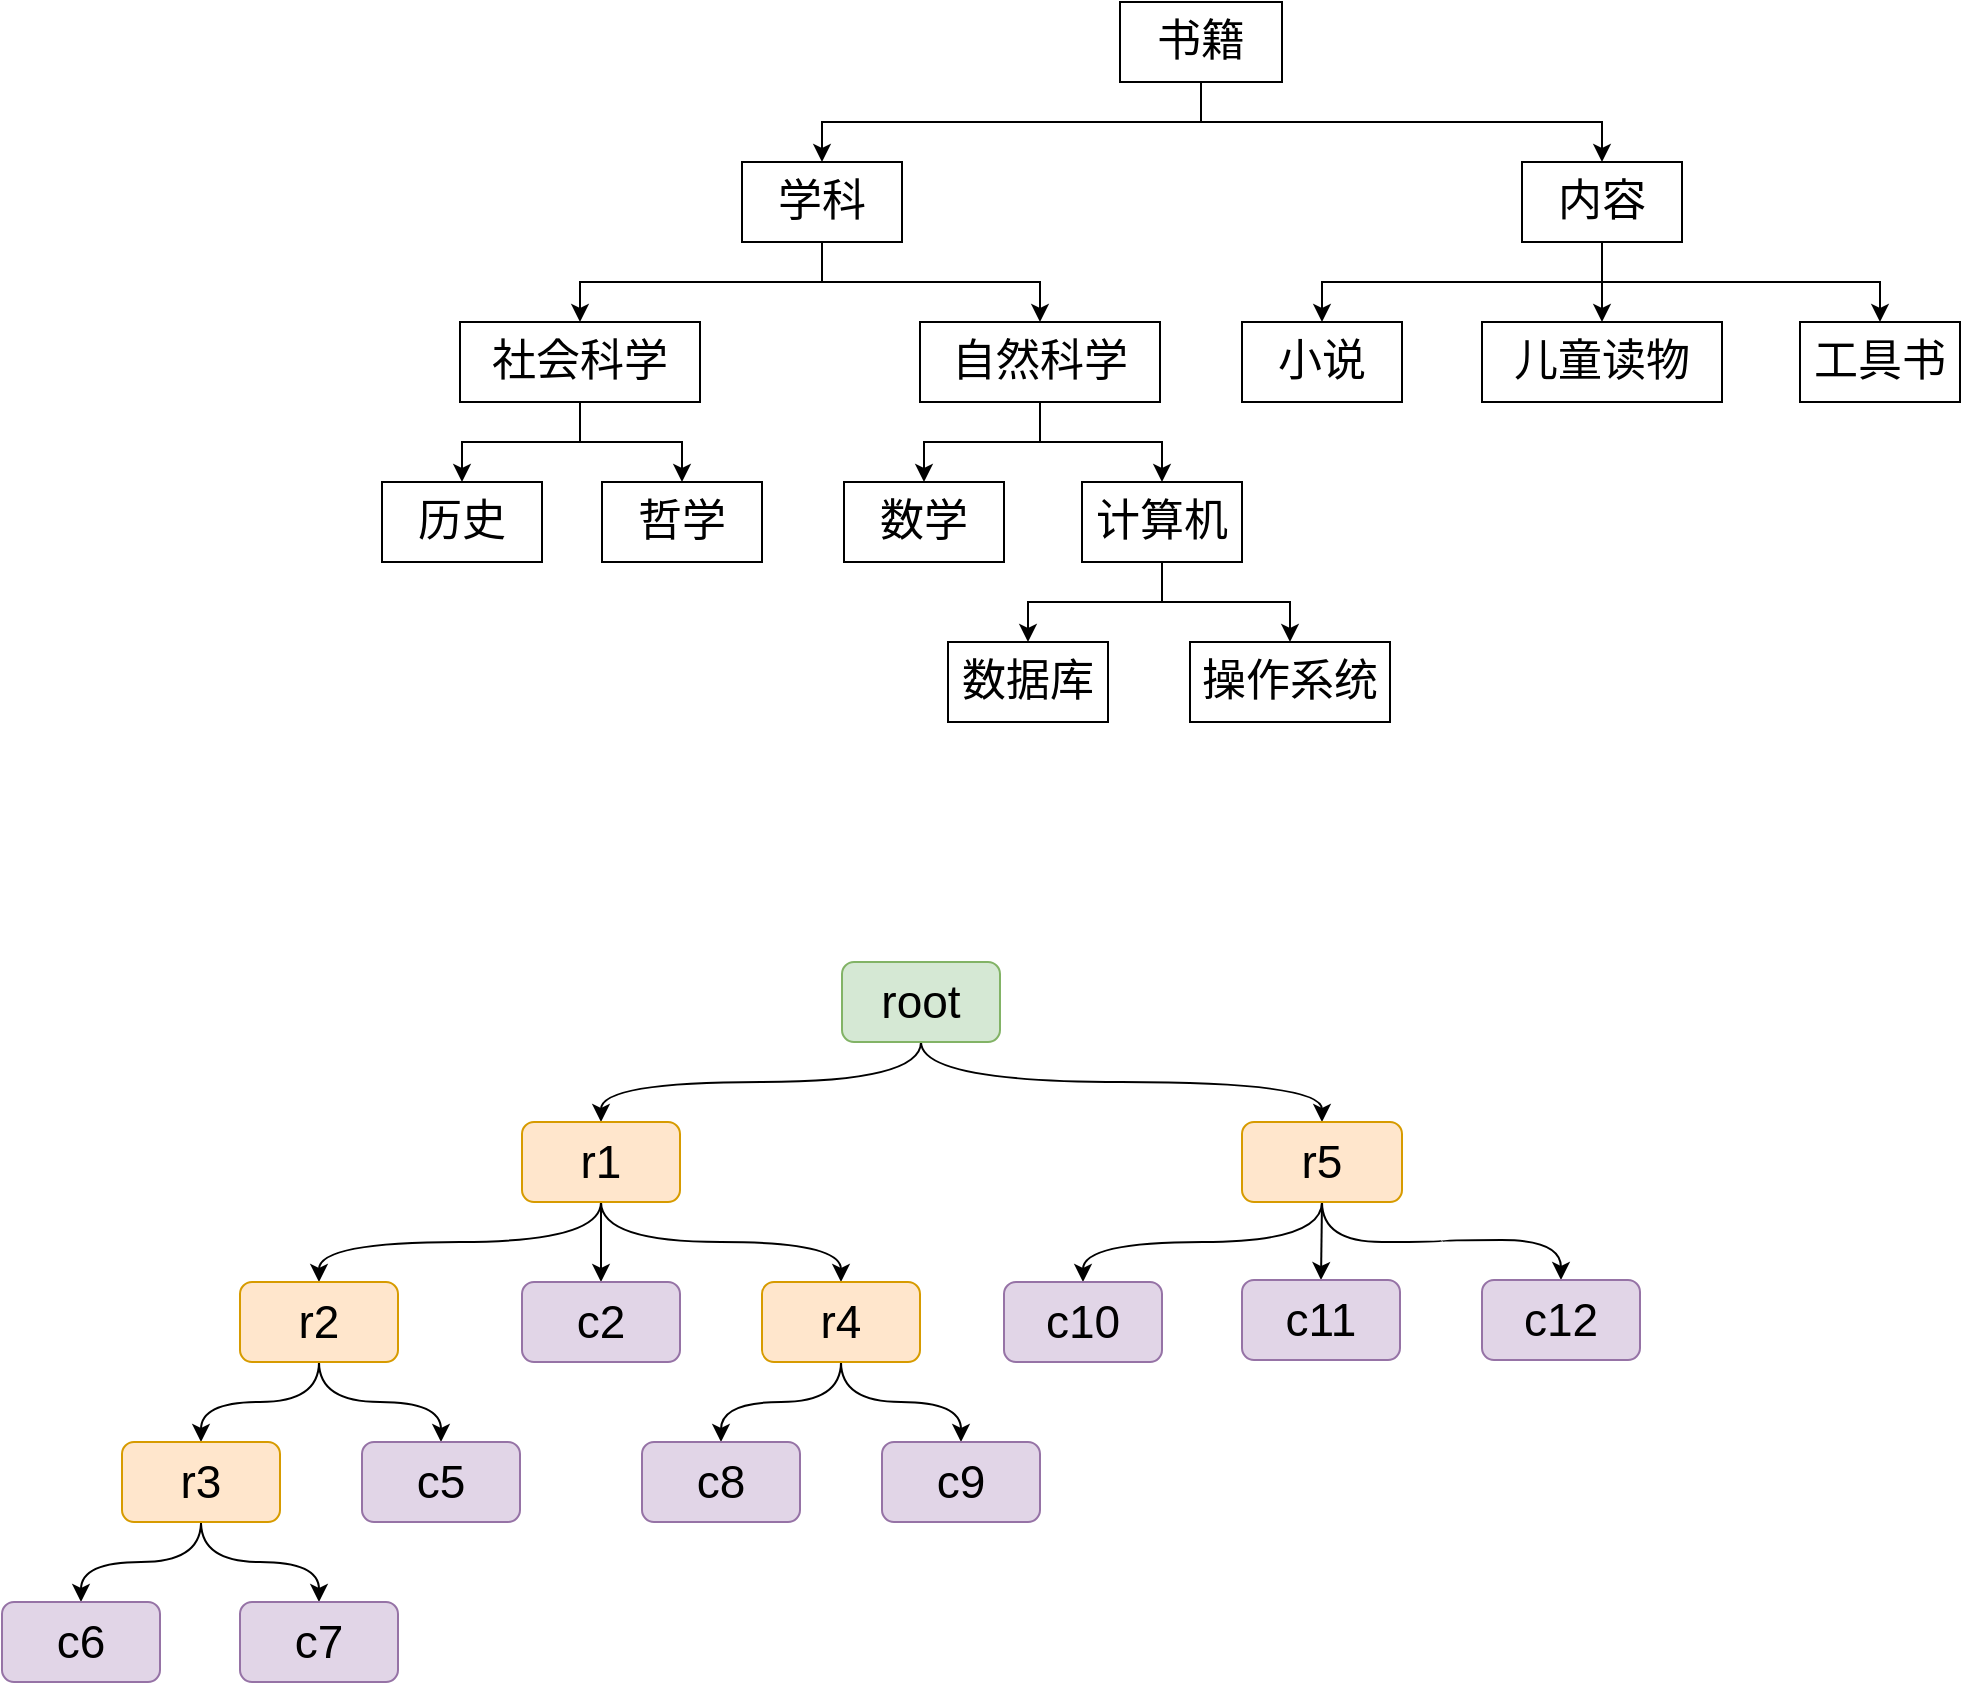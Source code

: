 <mxfile version="21.6.3" type="github">
  <diagram id="BtNMZVJrqAH4WvcJaVjf" name="第 1 页">
    <mxGraphModel dx="2394" dy="1566" grid="1" gridSize="10" guides="1" tooltips="1" connect="1" arrows="1" fold="1" page="0" pageScale="1" pageWidth="827" pageHeight="1169" math="0" shadow="0">
      <root>
        <mxCell id="0" />
        <mxCell id="1" parent="0" />
        <mxCell id="OCiZZpeiu9cfwGxBRhQB-9" style="edgeStyle=orthogonalEdgeStyle;rounded=0;orthogonalLoop=1;jettySize=auto;html=1;exitX=0.5;exitY=1;exitDx=0;exitDy=0;entryX=0.5;entryY=0;entryDx=0;entryDy=0;" parent="1" source="OCiZZpeiu9cfwGxBRhQB-1" target="OCiZZpeiu9cfwGxBRhQB-2" edge="1">
          <mxGeometry relative="1" as="geometry" />
        </mxCell>
        <mxCell id="OCiZZpeiu9cfwGxBRhQB-10" style="edgeStyle=orthogonalEdgeStyle;rounded=0;orthogonalLoop=1;jettySize=auto;html=1;exitX=0.5;exitY=1;exitDx=0;exitDy=0;" parent="1" source="OCiZZpeiu9cfwGxBRhQB-1" target="OCiZZpeiu9cfwGxBRhQB-5" edge="1">
          <mxGeometry relative="1" as="geometry" />
        </mxCell>
        <mxCell id="OCiZZpeiu9cfwGxBRhQB-1" value="&lt;font style=&quot;font-size: 22px;&quot;&gt;书籍&lt;/font&gt;" style="rounded=0;whiteSpace=wrap;html=1;" parent="1" vertex="1">
          <mxGeometry x="-301" y="-800" width="81" height="40" as="geometry" />
        </mxCell>
        <mxCell id="OCiZZpeiu9cfwGxBRhQB-11" style="edgeStyle=orthogonalEdgeStyle;rounded=0;orthogonalLoop=1;jettySize=auto;html=1;exitX=0.5;exitY=1;exitDx=0;exitDy=0;entryX=0.5;entryY=0;entryDx=0;entryDy=0;" parent="1" source="OCiZZpeiu9cfwGxBRhQB-2" target="OCiZZpeiu9cfwGxBRhQB-3" edge="1">
          <mxGeometry relative="1" as="geometry" />
        </mxCell>
        <mxCell id="OCiZZpeiu9cfwGxBRhQB-12" style="edgeStyle=orthogonalEdgeStyle;rounded=0;orthogonalLoop=1;jettySize=auto;html=1;exitX=0.5;exitY=1;exitDx=0;exitDy=0;entryX=0.5;entryY=0;entryDx=0;entryDy=0;" parent="1" source="OCiZZpeiu9cfwGxBRhQB-2" target="OCiZZpeiu9cfwGxBRhQB-4" edge="1">
          <mxGeometry relative="1" as="geometry" />
        </mxCell>
        <mxCell id="OCiZZpeiu9cfwGxBRhQB-2" value="&lt;font style=&quot;font-size: 22px;&quot;&gt;学科&lt;/font&gt;" style="rounded=0;whiteSpace=wrap;html=1;" parent="1" vertex="1">
          <mxGeometry x="-490" y="-720" width="80" height="40" as="geometry" />
        </mxCell>
        <mxCell id="OCiZZpeiu9cfwGxBRhQB-18" style="edgeStyle=orthogonalEdgeStyle;rounded=0;orthogonalLoop=1;jettySize=auto;html=1;exitX=0.5;exitY=1;exitDx=0;exitDy=0;entryX=0.5;entryY=0;entryDx=0;entryDy=0;" parent="1" source="OCiZZpeiu9cfwGxBRhQB-3" target="OCiZZpeiu9cfwGxBRhQB-16" edge="1">
          <mxGeometry relative="1" as="geometry" />
        </mxCell>
        <mxCell id="OCiZZpeiu9cfwGxBRhQB-19" style="edgeStyle=orthogonalEdgeStyle;rounded=0;orthogonalLoop=1;jettySize=auto;html=1;exitX=0.5;exitY=1;exitDx=0;exitDy=0;entryX=0.5;entryY=0;entryDx=0;entryDy=0;" parent="1" source="OCiZZpeiu9cfwGxBRhQB-3" target="OCiZZpeiu9cfwGxBRhQB-17" edge="1">
          <mxGeometry relative="1" as="geometry" />
        </mxCell>
        <mxCell id="OCiZZpeiu9cfwGxBRhQB-3" value="&lt;font style=&quot;font-size: 22px;&quot;&gt;社会科学&lt;/font&gt;" style="rounded=0;whiteSpace=wrap;html=1;" parent="1" vertex="1">
          <mxGeometry x="-631" y="-640" width="120" height="40" as="geometry" />
        </mxCell>
        <mxCell id="OCiZZpeiu9cfwGxBRhQB-22" style="edgeStyle=orthogonalEdgeStyle;rounded=0;orthogonalLoop=1;jettySize=auto;html=1;exitX=0.5;exitY=1;exitDx=0;exitDy=0;entryX=0.5;entryY=0;entryDx=0;entryDy=0;" parent="1" source="OCiZZpeiu9cfwGxBRhQB-4" target="OCiZZpeiu9cfwGxBRhQB-20" edge="1">
          <mxGeometry relative="1" as="geometry" />
        </mxCell>
        <mxCell id="OCiZZpeiu9cfwGxBRhQB-23" style="edgeStyle=orthogonalEdgeStyle;rounded=0;orthogonalLoop=1;jettySize=auto;html=1;exitX=0.5;exitY=1;exitDx=0;exitDy=0;entryX=0.5;entryY=0;entryDx=0;entryDy=0;" parent="1" source="OCiZZpeiu9cfwGxBRhQB-4" target="OCiZZpeiu9cfwGxBRhQB-21" edge="1">
          <mxGeometry relative="1" as="geometry" />
        </mxCell>
        <mxCell id="OCiZZpeiu9cfwGxBRhQB-4" value="&lt;font style=&quot;font-size: 22px;&quot;&gt;自然科学&lt;/font&gt;" style="rounded=0;whiteSpace=wrap;html=1;" parent="1" vertex="1">
          <mxGeometry x="-401" y="-640" width="120" height="40" as="geometry" />
        </mxCell>
        <mxCell id="OCiZZpeiu9cfwGxBRhQB-13" style="edgeStyle=orthogonalEdgeStyle;rounded=0;orthogonalLoop=1;jettySize=auto;html=1;exitX=0.5;exitY=1;exitDx=0;exitDy=0;entryX=0.5;entryY=0;entryDx=0;entryDy=0;" parent="1" source="OCiZZpeiu9cfwGxBRhQB-5" target="OCiZZpeiu9cfwGxBRhQB-6" edge="1">
          <mxGeometry relative="1" as="geometry" />
        </mxCell>
        <mxCell id="OCiZZpeiu9cfwGxBRhQB-14" style="edgeStyle=orthogonalEdgeStyle;rounded=0;orthogonalLoop=1;jettySize=auto;html=1;exitX=0.5;exitY=1;exitDx=0;exitDy=0;" parent="1" source="OCiZZpeiu9cfwGxBRhQB-5" target="OCiZZpeiu9cfwGxBRhQB-7" edge="1">
          <mxGeometry relative="1" as="geometry" />
        </mxCell>
        <mxCell id="OCiZZpeiu9cfwGxBRhQB-15" style="edgeStyle=orthogonalEdgeStyle;rounded=0;orthogonalLoop=1;jettySize=auto;html=1;exitX=0.5;exitY=1;exitDx=0;exitDy=0;" parent="1" source="OCiZZpeiu9cfwGxBRhQB-5" target="OCiZZpeiu9cfwGxBRhQB-8" edge="1">
          <mxGeometry relative="1" as="geometry" />
        </mxCell>
        <mxCell id="OCiZZpeiu9cfwGxBRhQB-5" value="&lt;font style=&quot;font-size: 22px;&quot;&gt;内容&lt;/font&gt;" style="rounded=0;whiteSpace=wrap;html=1;" parent="1" vertex="1">
          <mxGeometry x="-100" y="-720" width="80" height="40" as="geometry" />
        </mxCell>
        <mxCell id="OCiZZpeiu9cfwGxBRhQB-6" value="&lt;font style=&quot;font-size: 22px;&quot;&gt;小说&lt;/font&gt;" style="rounded=0;whiteSpace=wrap;html=1;" parent="1" vertex="1">
          <mxGeometry x="-240" y="-640" width="80" height="40" as="geometry" />
        </mxCell>
        <mxCell id="OCiZZpeiu9cfwGxBRhQB-7" value="&lt;font style=&quot;font-size: 22px;&quot;&gt;儿童读物&lt;/font&gt;" style="rounded=0;whiteSpace=wrap;html=1;" parent="1" vertex="1">
          <mxGeometry x="-120" y="-640" width="120" height="40" as="geometry" />
        </mxCell>
        <mxCell id="OCiZZpeiu9cfwGxBRhQB-8" value="&lt;font style=&quot;font-size: 22px;&quot;&gt;工具书&lt;/font&gt;" style="rounded=0;whiteSpace=wrap;html=1;" parent="1" vertex="1">
          <mxGeometry x="39" y="-640" width="80" height="40" as="geometry" />
        </mxCell>
        <mxCell id="OCiZZpeiu9cfwGxBRhQB-16" value="&lt;font style=&quot;font-size: 22px;&quot;&gt;历史&lt;/font&gt;" style="rounded=0;whiteSpace=wrap;html=1;" parent="1" vertex="1">
          <mxGeometry x="-670" y="-560" width="80" height="40" as="geometry" />
        </mxCell>
        <mxCell id="OCiZZpeiu9cfwGxBRhQB-17" value="&lt;span style=&quot;font-size: 22px;&quot;&gt;哲学&lt;/span&gt;" style="rounded=0;whiteSpace=wrap;html=1;" parent="1" vertex="1">
          <mxGeometry x="-560" y="-560" width="80" height="40" as="geometry" />
        </mxCell>
        <mxCell id="OCiZZpeiu9cfwGxBRhQB-20" value="&lt;font style=&quot;font-size: 22px;&quot;&gt;数学&lt;/font&gt;" style="rounded=0;whiteSpace=wrap;html=1;" parent="1" vertex="1">
          <mxGeometry x="-439" y="-560" width="80" height="40" as="geometry" />
        </mxCell>
        <mxCell id="B3kU9zZjSQWxvXf84LO1-3" style="edgeStyle=orthogonalEdgeStyle;rounded=0;orthogonalLoop=1;jettySize=auto;html=1;exitX=0.5;exitY=1;exitDx=0;exitDy=0;entryX=0.5;entryY=0;entryDx=0;entryDy=0;" edge="1" parent="1" source="OCiZZpeiu9cfwGxBRhQB-21" target="B3kU9zZjSQWxvXf84LO1-1">
          <mxGeometry relative="1" as="geometry" />
        </mxCell>
        <mxCell id="B3kU9zZjSQWxvXf84LO1-4" style="edgeStyle=orthogonalEdgeStyle;rounded=0;orthogonalLoop=1;jettySize=auto;html=1;exitX=0.5;exitY=1;exitDx=0;exitDy=0;entryX=0.5;entryY=0;entryDx=0;entryDy=0;" edge="1" parent="1" source="OCiZZpeiu9cfwGxBRhQB-21" target="B3kU9zZjSQWxvXf84LO1-2">
          <mxGeometry relative="1" as="geometry" />
        </mxCell>
        <mxCell id="OCiZZpeiu9cfwGxBRhQB-21" value="&lt;font style=&quot;font-size: 22px;&quot;&gt;计算机&lt;/font&gt;" style="rounded=0;whiteSpace=wrap;html=1;" parent="1" vertex="1">
          <mxGeometry x="-320" y="-560" width="80" height="40" as="geometry" />
        </mxCell>
        <mxCell id="B3kU9zZjSQWxvXf84LO1-1" value="&lt;font style=&quot;font-size: 22px;&quot;&gt;数据库&lt;/font&gt;" style="rounded=0;whiteSpace=wrap;html=1;" vertex="1" parent="1">
          <mxGeometry x="-387" y="-480" width="80" height="40" as="geometry" />
        </mxCell>
        <mxCell id="B3kU9zZjSQWxvXf84LO1-2" value="&lt;font style=&quot;font-size: 22px;&quot;&gt;操作系统&lt;/font&gt;" style="rounded=0;whiteSpace=wrap;html=1;" vertex="1" parent="1">
          <mxGeometry x="-266" y="-480" width="100" height="40" as="geometry" />
        </mxCell>
        <mxCell id="B3kU9zZjSQWxvXf84LO1-35" style="rounded=0;orthogonalLoop=1;jettySize=auto;html=1;exitX=0.5;exitY=1;exitDx=0;exitDy=0;entryX=0.5;entryY=0;entryDx=0;entryDy=0;edgeStyle=orthogonalEdgeStyle;curved=1;" edge="1" parent="1" source="B3kU9zZjSQWxvXf84LO1-5" target="B3kU9zZjSQWxvXf84LO1-6">
          <mxGeometry relative="1" as="geometry" />
        </mxCell>
        <mxCell id="B3kU9zZjSQWxvXf84LO1-36" style="rounded=0;orthogonalLoop=1;jettySize=auto;html=1;exitX=0.5;exitY=1;exitDx=0;exitDy=0;entryX=0.5;entryY=0;entryDx=0;entryDy=0;edgeStyle=orthogonalEdgeStyle;curved=1;" edge="1" parent="1" source="B3kU9zZjSQWxvXf84LO1-5" target="B3kU9zZjSQWxvXf84LO1-7">
          <mxGeometry relative="1" as="geometry" />
        </mxCell>
        <mxCell id="B3kU9zZjSQWxvXf84LO1-5" value="&lt;font style=&quot;font-size: 23px;&quot;&gt;root&lt;/font&gt;" style="rounded=1;whiteSpace=wrap;html=1;fillColor=#d5e8d4;strokeColor=#82b366;" vertex="1" parent="1">
          <mxGeometry x="-440" y="-320" width="79" height="40" as="geometry" />
        </mxCell>
        <mxCell id="B3kU9zZjSQWxvXf84LO1-22" style="rounded=0;orthogonalLoop=1;jettySize=auto;html=1;exitX=0.5;exitY=1;exitDx=0;exitDy=0;entryX=0.5;entryY=0;entryDx=0;entryDy=0;edgeStyle=orthogonalEdgeStyle;curved=1;" edge="1" parent="1" source="B3kU9zZjSQWxvXf84LO1-6" target="B3kU9zZjSQWxvXf84LO1-9">
          <mxGeometry relative="1" as="geometry" />
        </mxCell>
        <mxCell id="B3kU9zZjSQWxvXf84LO1-23" style="edgeStyle=orthogonalEdgeStyle;rounded=0;orthogonalLoop=1;jettySize=auto;html=1;exitX=0.5;exitY=1;exitDx=0;exitDy=0;entryX=0.5;entryY=0;entryDx=0;entryDy=0;curved=1;" edge="1" parent="1" source="B3kU9zZjSQWxvXf84LO1-6" target="B3kU9zZjSQWxvXf84LO1-10">
          <mxGeometry relative="1" as="geometry" />
        </mxCell>
        <mxCell id="B3kU9zZjSQWxvXf84LO1-24" style="rounded=0;orthogonalLoop=1;jettySize=auto;html=1;exitX=0.5;exitY=1;exitDx=0;exitDy=0;entryX=0.5;entryY=0;entryDx=0;entryDy=0;edgeStyle=orthogonalEdgeStyle;curved=1;" edge="1" parent="1" source="B3kU9zZjSQWxvXf84LO1-6" target="B3kU9zZjSQWxvXf84LO1-11">
          <mxGeometry relative="1" as="geometry" />
        </mxCell>
        <mxCell id="B3kU9zZjSQWxvXf84LO1-6" value="&lt;span style=&quot;font-size: 23px;&quot;&gt;r1&lt;/span&gt;" style="rounded=1;whiteSpace=wrap;html=1;fillColor=#ffe6cc;strokeColor=#d79b00;" vertex="1" parent="1">
          <mxGeometry x="-600" y="-240" width="79" height="40" as="geometry" />
        </mxCell>
        <mxCell id="B3kU9zZjSQWxvXf84LO1-32" style="rounded=0;orthogonalLoop=1;jettySize=auto;html=1;exitX=0.5;exitY=1;exitDx=0;exitDy=0;entryX=0.5;entryY=0;entryDx=0;entryDy=0;edgeStyle=orthogonalEdgeStyle;curved=1;" edge="1" parent="1" source="B3kU9zZjSQWxvXf84LO1-7" target="B3kU9zZjSQWxvXf84LO1-18">
          <mxGeometry relative="1" as="geometry" />
        </mxCell>
        <mxCell id="B3kU9zZjSQWxvXf84LO1-33" style="edgeStyle=orthogonalEdgeStyle;rounded=0;orthogonalLoop=1;jettySize=auto;html=1;exitX=0.5;exitY=1;exitDx=0;exitDy=0;entryX=0.5;entryY=0;entryDx=0;entryDy=0;curved=1;" edge="1" parent="1" source="B3kU9zZjSQWxvXf84LO1-7" target="B3kU9zZjSQWxvXf84LO1-19">
          <mxGeometry relative="1" as="geometry" />
        </mxCell>
        <mxCell id="B3kU9zZjSQWxvXf84LO1-34" style="rounded=0;orthogonalLoop=1;jettySize=auto;html=1;exitX=0.5;exitY=1;exitDx=0;exitDy=0;entryX=0.5;entryY=0;entryDx=0;entryDy=0;edgeStyle=orthogonalEdgeStyle;curved=1;" edge="1" parent="1" source="B3kU9zZjSQWxvXf84LO1-7" target="B3kU9zZjSQWxvXf84LO1-20">
          <mxGeometry relative="1" as="geometry" />
        </mxCell>
        <mxCell id="B3kU9zZjSQWxvXf84LO1-7" value="&lt;span style=&quot;font-size: 23px;&quot;&gt;r5&lt;/span&gt;" style="rounded=1;whiteSpace=wrap;html=1;fillColor=#ffe6cc;strokeColor=#d79b00;" vertex="1" parent="1">
          <mxGeometry x="-240" y="-240" width="80" height="40" as="geometry" />
        </mxCell>
        <mxCell id="B3kU9zZjSQWxvXf84LO1-25" style="rounded=0;orthogonalLoop=1;jettySize=auto;html=1;exitX=0.5;exitY=1;exitDx=0;exitDy=0;edgeStyle=orthogonalEdgeStyle;curved=1;" edge="1" parent="1" source="B3kU9zZjSQWxvXf84LO1-9" target="B3kU9zZjSQWxvXf84LO1-12">
          <mxGeometry relative="1" as="geometry" />
        </mxCell>
        <mxCell id="B3kU9zZjSQWxvXf84LO1-26" style="rounded=0;orthogonalLoop=1;jettySize=auto;html=1;exitX=0.5;exitY=1;exitDx=0;exitDy=0;edgeStyle=orthogonalEdgeStyle;curved=1;" edge="1" parent="1" source="B3kU9zZjSQWxvXf84LO1-9" target="B3kU9zZjSQWxvXf84LO1-13">
          <mxGeometry relative="1" as="geometry" />
        </mxCell>
        <mxCell id="B3kU9zZjSQWxvXf84LO1-9" value="&lt;span style=&quot;font-size: 23px;&quot;&gt;r2&lt;/span&gt;" style="rounded=1;whiteSpace=wrap;html=1;fillColor=#ffe6cc;strokeColor=#d79b00;" vertex="1" parent="1">
          <mxGeometry x="-741" y="-160" width="79" height="40" as="geometry" />
        </mxCell>
        <mxCell id="B3kU9zZjSQWxvXf84LO1-10" value="&lt;span style=&quot;font-size: 23px;&quot;&gt;c2&lt;/span&gt;" style="rounded=1;whiteSpace=wrap;html=1;fillColor=#e1d5e7;strokeColor=#9673a6;" vertex="1" parent="1">
          <mxGeometry x="-600" y="-160" width="79" height="40" as="geometry" />
        </mxCell>
        <mxCell id="B3kU9zZjSQWxvXf84LO1-29" style="rounded=0;orthogonalLoop=1;jettySize=auto;html=1;exitX=0.5;exitY=1;exitDx=0;exitDy=0;entryX=0.5;entryY=0;entryDx=0;entryDy=0;edgeStyle=orthogonalEdgeStyle;curved=1;" edge="1" parent="1" source="B3kU9zZjSQWxvXf84LO1-11" target="B3kU9zZjSQWxvXf84LO1-16">
          <mxGeometry relative="1" as="geometry" />
        </mxCell>
        <mxCell id="B3kU9zZjSQWxvXf84LO1-31" style="rounded=0;orthogonalLoop=1;jettySize=auto;html=1;exitX=0.5;exitY=1;exitDx=0;exitDy=0;entryX=0.5;entryY=0;entryDx=0;entryDy=0;edgeStyle=orthogonalEdgeStyle;curved=1;" edge="1" parent="1" source="B3kU9zZjSQWxvXf84LO1-11" target="B3kU9zZjSQWxvXf84LO1-17">
          <mxGeometry relative="1" as="geometry" />
        </mxCell>
        <mxCell id="B3kU9zZjSQWxvXf84LO1-11" value="&lt;span style=&quot;font-size: 23px;&quot;&gt;r4&lt;/span&gt;" style="rounded=1;whiteSpace=wrap;html=1;fillColor=#ffe6cc;strokeColor=#d79b00;" vertex="1" parent="1">
          <mxGeometry x="-480" y="-160" width="79" height="40" as="geometry" />
        </mxCell>
        <mxCell id="B3kU9zZjSQWxvXf84LO1-27" style="rounded=0;orthogonalLoop=1;jettySize=auto;html=1;exitX=0.5;exitY=1;exitDx=0;exitDy=0;entryX=0.5;entryY=0;entryDx=0;entryDy=0;edgeStyle=orthogonalEdgeStyle;curved=1;" edge="1" parent="1" source="B3kU9zZjSQWxvXf84LO1-12" target="B3kU9zZjSQWxvXf84LO1-14">
          <mxGeometry relative="1" as="geometry" />
        </mxCell>
        <mxCell id="B3kU9zZjSQWxvXf84LO1-28" style="rounded=0;orthogonalLoop=1;jettySize=auto;html=1;exitX=0.5;exitY=1;exitDx=0;exitDy=0;entryX=0.5;entryY=0;entryDx=0;entryDy=0;edgeStyle=orthogonalEdgeStyle;curved=1;" edge="1" parent="1" source="B3kU9zZjSQWxvXf84LO1-12" target="B3kU9zZjSQWxvXf84LO1-15">
          <mxGeometry relative="1" as="geometry" />
        </mxCell>
        <mxCell id="B3kU9zZjSQWxvXf84LO1-12" value="&lt;span style=&quot;font-size: 23px;&quot;&gt;r3&lt;/span&gt;" style="rounded=1;whiteSpace=wrap;html=1;fillColor=#ffe6cc;strokeColor=#d79b00;" vertex="1" parent="1">
          <mxGeometry x="-800" y="-80" width="79" height="40" as="geometry" />
        </mxCell>
        <mxCell id="B3kU9zZjSQWxvXf84LO1-13" value="&lt;span style=&quot;font-size: 23px;&quot;&gt;c5&lt;/span&gt;" style="rounded=1;whiteSpace=wrap;html=1;fillColor=#e1d5e7;strokeColor=#9673a6;" vertex="1" parent="1">
          <mxGeometry x="-680" y="-80" width="79" height="40" as="geometry" />
        </mxCell>
        <mxCell id="B3kU9zZjSQWxvXf84LO1-14" value="&lt;span style=&quot;font-size: 23px;&quot;&gt;c6&lt;/span&gt;" style="rounded=1;whiteSpace=wrap;html=1;fillColor=#e1d5e7;strokeColor=#9673a6;" vertex="1" parent="1">
          <mxGeometry x="-860" width="79" height="40" as="geometry" />
        </mxCell>
        <mxCell id="B3kU9zZjSQWxvXf84LO1-15" value="&lt;span style=&quot;font-size: 23px;&quot;&gt;c7&lt;/span&gt;" style="rounded=1;whiteSpace=wrap;html=1;fillColor=#e1d5e7;strokeColor=#9673a6;" vertex="1" parent="1">
          <mxGeometry x="-741" width="79" height="40" as="geometry" />
        </mxCell>
        <mxCell id="B3kU9zZjSQWxvXf84LO1-16" value="&lt;span style=&quot;font-size: 23px;&quot;&gt;c8&lt;/span&gt;" style="rounded=1;whiteSpace=wrap;html=1;fillColor=#e1d5e7;strokeColor=#9673a6;" vertex="1" parent="1">
          <mxGeometry x="-540" y="-80" width="79" height="40" as="geometry" />
        </mxCell>
        <mxCell id="B3kU9zZjSQWxvXf84LO1-17" value="&lt;span style=&quot;font-size: 23px;&quot;&gt;c9&lt;/span&gt;" style="rounded=1;whiteSpace=wrap;html=1;fillColor=#e1d5e7;strokeColor=#9673a6;" vertex="1" parent="1">
          <mxGeometry x="-420" y="-80" width="79" height="40" as="geometry" />
        </mxCell>
        <mxCell id="B3kU9zZjSQWxvXf84LO1-18" value="&lt;span style=&quot;font-size: 23px;&quot;&gt;c10&lt;/span&gt;" style="rounded=1;whiteSpace=wrap;html=1;fillColor=#e1d5e7;strokeColor=#9673a6;" vertex="1" parent="1">
          <mxGeometry x="-359" y="-160" width="79" height="40" as="geometry" />
        </mxCell>
        <mxCell id="B3kU9zZjSQWxvXf84LO1-19" value="&lt;span style=&quot;font-size: 23px;&quot;&gt;c11&lt;/span&gt;" style="rounded=1;whiteSpace=wrap;html=1;fillColor=#e1d5e7;strokeColor=#9673a6;" vertex="1" parent="1">
          <mxGeometry x="-240" y="-161" width="79" height="40" as="geometry" />
        </mxCell>
        <mxCell id="B3kU9zZjSQWxvXf84LO1-20" value="&lt;span style=&quot;font-size: 23px;&quot;&gt;c12&lt;/span&gt;" style="rounded=1;whiteSpace=wrap;html=1;fillColor=#e1d5e7;strokeColor=#9673a6;" vertex="1" parent="1">
          <mxGeometry x="-120" y="-161" width="79" height="40" as="geometry" />
        </mxCell>
      </root>
    </mxGraphModel>
  </diagram>
</mxfile>
